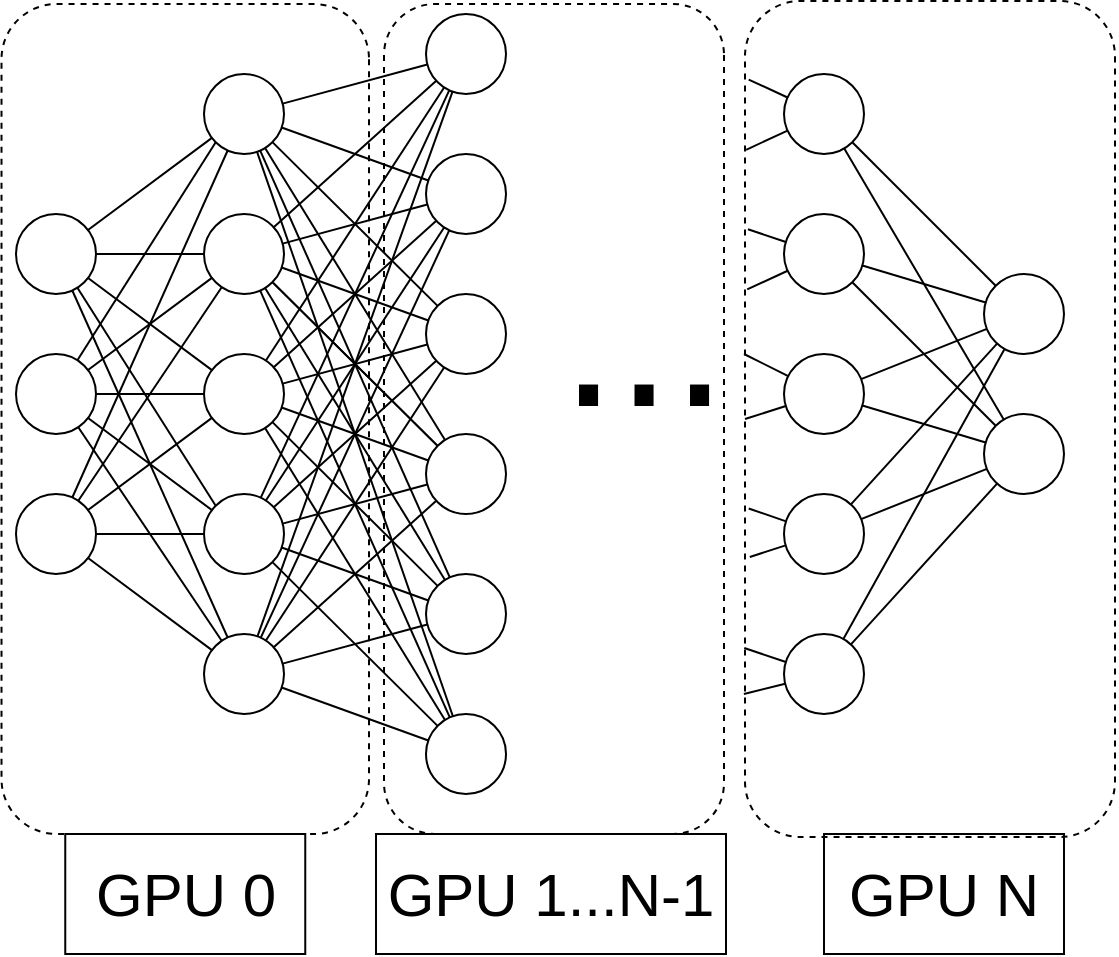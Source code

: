 <mxfile version="20.2.7"><diagram id="J_NKL7f89mMS8cbxVxDd" name="Page-1"><mxGraphModel dx="1221" dy="599" grid="1" gridSize="10" guides="1" tooltips="1" connect="1" arrows="1" fold="1" page="1" pageScale="1" pageWidth="827" pageHeight="1169" math="0" shadow="0"><root><mxCell id="0"/><mxCell id="1" parent="0"/><mxCell id="6TyA4KTFgmTXxKEmRHP9-68" value="..." style="rounded=0;html=1;fillColor=none;strokeColor=none;fontSize=100;align=center;verticalAlign=middle;horizontal=1;whiteSpace=wrap;" vertex="1" parent="1"><mxGeometry x="400" y="125" width="120" height="90" as="geometry"/></mxCell><mxCell id="6TyA4KTFgmTXxKEmRHP9-84" value="" style="rounded=1;whiteSpace=wrap;html=1;fontSize=100;fillColor=none;dashed=1;rotation=90;" vertex="1" parent="1"><mxGeometry x="23.13" y="120.63" width="415" height="183.75" as="geometry"/></mxCell><mxCell id="6TyA4KTFgmTXxKEmRHP9-82" value="" style="rounded=1;whiteSpace=wrap;html=1;fontSize=100;fillColor=none;dashed=1;rotation=90;" vertex="1" parent="1"><mxGeometry x="394" y="120" width="418" height="185" as="geometry"/></mxCell><mxCell id="6TyA4KTFgmTXxKEmRHP9-22" style="rounded=0;orthogonalLoop=1;jettySize=auto;html=1;endArrow=none;endFill=0;" edge="1" parent="1" source="6TyA4KTFgmTXxKEmRHP9-1" target="6TyA4KTFgmTXxKEmRHP9-4"><mxGeometry relative="1" as="geometry"/></mxCell><mxCell id="6TyA4KTFgmTXxKEmRHP9-23" style="edgeStyle=none;rounded=0;orthogonalLoop=1;jettySize=auto;html=1;endArrow=none;endFill=0;" edge="1" parent="1" source="6TyA4KTFgmTXxKEmRHP9-1" target="6TyA4KTFgmTXxKEmRHP9-5"><mxGeometry relative="1" as="geometry"/></mxCell><mxCell id="6TyA4KTFgmTXxKEmRHP9-24" style="edgeStyle=none;rounded=0;orthogonalLoop=1;jettySize=auto;html=1;endArrow=none;endFill=0;" edge="1" parent="1" source="6TyA4KTFgmTXxKEmRHP9-1" target="6TyA4KTFgmTXxKEmRHP9-6"><mxGeometry relative="1" as="geometry"/></mxCell><mxCell id="6TyA4KTFgmTXxKEmRHP9-25" style="edgeStyle=none;rounded=0;orthogonalLoop=1;jettySize=auto;html=1;endArrow=none;endFill=0;entryX=0;entryY=0;entryDx=0;entryDy=0;" edge="1" parent="1" source="6TyA4KTFgmTXxKEmRHP9-1" target="6TyA4KTFgmTXxKEmRHP9-7"><mxGeometry relative="1" as="geometry"/></mxCell><mxCell id="6TyA4KTFgmTXxKEmRHP9-26" style="edgeStyle=none;rounded=0;orthogonalLoop=1;jettySize=auto;html=1;endArrow=none;endFill=0;" edge="1" parent="1" source="6TyA4KTFgmTXxKEmRHP9-1" target="6TyA4KTFgmTXxKEmRHP9-8"><mxGeometry relative="1" as="geometry"/></mxCell><mxCell id="6TyA4KTFgmTXxKEmRHP9-1" value="" style="ellipse;whiteSpace=wrap;html=1;aspect=fixed;" vertex="1" parent="1"><mxGeometry x="146" y="110" width="40" height="40" as="geometry"/></mxCell><mxCell id="6TyA4KTFgmTXxKEmRHP9-27" style="edgeStyle=none;rounded=0;orthogonalLoop=1;jettySize=auto;html=1;entryX=0;entryY=1;entryDx=0;entryDy=0;endArrow=none;endFill=0;" edge="1" parent="1" source="6TyA4KTFgmTXxKEmRHP9-2" target="6TyA4KTFgmTXxKEmRHP9-4"><mxGeometry relative="1" as="geometry"/></mxCell><mxCell id="6TyA4KTFgmTXxKEmRHP9-29" style="edgeStyle=none;rounded=0;orthogonalLoop=1;jettySize=auto;html=1;endArrow=none;endFill=0;" edge="1" parent="1" source="6TyA4KTFgmTXxKEmRHP9-2" target="6TyA4KTFgmTXxKEmRHP9-6"><mxGeometry relative="1" as="geometry"/></mxCell><mxCell id="6TyA4KTFgmTXxKEmRHP9-30" style="edgeStyle=none;rounded=0;orthogonalLoop=1;jettySize=auto;html=1;endArrow=none;endFill=0;" edge="1" parent="1" source="6TyA4KTFgmTXxKEmRHP9-2" target="6TyA4KTFgmTXxKEmRHP9-7"><mxGeometry relative="1" as="geometry"/></mxCell><mxCell id="6TyA4KTFgmTXxKEmRHP9-31" style="edgeStyle=none;rounded=0;orthogonalLoop=1;jettySize=auto;html=1;endArrow=none;endFill=0;" edge="1" parent="1" source="6TyA4KTFgmTXxKEmRHP9-2" target="6TyA4KTFgmTXxKEmRHP9-8"><mxGeometry relative="1" as="geometry"/></mxCell><mxCell id="6TyA4KTFgmTXxKEmRHP9-85" style="edgeStyle=none;rounded=0;orthogonalLoop=1;jettySize=auto;html=1;fontSize=100;endArrow=none;endFill=0;" edge="1" parent="1" source="6TyA4KTFgmTXxKEmRHP9-2" target="6TyA4KTFgmTXxKEmRHP9-5"><mxGeometry relative="1" as="geometry"/></mxCell><mxCell id="6TyA4KTFgmTXxKEmRHP9-2" value="" style="ellipse;whiteSpace=wrap;html=1;aspect=fixed;" vertex="1" parent="1"><mxGeometry x="146" y="180" width="40" height="40" as="geometry"/></mxCell><mxCell id="6TyA4KTFgmTXxKEmRHP9-32" style="edgeStyle=none;rounded=0;orthogonalLoop=1;jettySize=auto;html=1;endArrow=none;endFill=0;" edge="1" parent="1" source="6TyA4KTFgmTXxKEmRHP9-3" target="6TyA4KTFgmTXxKEmRHP9-8"><mxGeometry relative="1" as="geometry"/></mxCell><mxCell id="6TyA4KTFgmTXxKEmRHP9-33" style="edgeStyle=none;rounded=0;orthogonalLoop=1;jettySize=auto;html=1;endArrow=none;endFill=0;" edge="1" parent="1" source="6TyA4KTFgmTXxKEmRHP9-3" target="6TyA4KTFgmTXxKEmRHP9-7"><mxGeometry relative="1" as="geometry"/></mxCell><mxCell id="6TyA4KTFgmTXxKEmRHP9-34" style="edgeStyle=none;rounded=0;orthogonalLoop=1;jettySize=auto;html=1;endArrow=none;endFill=0;" edge="1" parent="1" source="6TyA4KTFgmTXxKEmRHP9-3" target="6TyA4KTFgmTXxKEmRHP9-6"><mxGeometry relative="1" as="geometry"/></mxCell><mxCell id="6TyA4KTFgmTXxKEmRHP9-35" style="edgeStyle=none;rounded=0;orthogonalLoop=1;jettySize=auto;html=1;endArrow=none;endFill=0;" edge="1" parent="1" source="6TyA4KTFgmTXxKEmRHP9-3" target="6TyA4KTFgmTXxKEmRHP9-5"><mxGeometry relative="1" as="geometry"/></mxCell><mxCell id="6TyA4KTFgmTXxKEmRHP9-36" style="edgeStyle=none;rounded=0;orthogonalLoop=1;jettySize=auto;html=1;endArrow=none;endFill=0;" edge="1" parent="1" source="6TyA4KTFgmTXxKEmRHP9-3" target="6TyA4KTFgmTXxKEmRHP9-4"><mxGeometry relative="1" as="geometry"/></mxCell><mxCell id="6TyA4KTFgmTXxKEmRHP9-3" value="" style="ellipse;whiteSpace=wrap;html=1;aspect=fixed;" vertex="1" parent="1"><mxGeometry x="146" y="250" width="40" height="40" as="geometry"/></mxCell><mxCell id="6TyA4KTFgmTXxKEmRHP9-37" style="edgeStyle=none;rounded=0;orthogonalLoop=1;jettySize=auto;html=1;endArrow=none;endFill=0;" edge="1" parent="1" source="6TyA4KTFgmTXxKEmRHP9-4" target="6TyA4KTFgmTXxKEmRHP9-9"><mxGeometry relative="1" as="geometry"/></mxCell><mxCell id="6TyA4KTFgmTXxKEmRHP9-38" style="edgeStyle=none;rounded=0;orthogonalLoop=1;jettySize=auto;html=1;endArrow=none;endFill=0;" edge="1" parent="1" source="6TyA4KTFgmTXxKEmRHP9-4" target="6TyA4KTFgmTXxKEmRHP9-10"><mxGeometry relative="1" as="geometry"/></mxCell><mxCell id="6TyA4KTFgmTXxKEmRHP9-39" style="edgeStyle=none;rounded=0;orthogonalLoop=1;jettySize=auto;html=1;endArrow=none;endFill=0;" edge="1" parent="1" source="6TyA4KTFgmTXxKEmRHP9-4" target="6TyA4KTFgmTXxKEmRHP9-11"><mxGeometry relative="1" as="geometry"/></mxCell><mxCell id="6TyA4KTFgmTXxKEmRHP9-40" style="edgeStyle=none;rounded=0;orthogonalLoop=1;jettySize=auto;html=1;endArrow=none;endFill=0;" edge="1" parent="1" source="6TyA4KTFgmTXxKEmRHP9-4" target="6TyA4KTFgmTXxKEmRHP9-12"><mxGeometry relative="1" as="geometry"/></mxCell><mxCell id="6TyA4KTFgmTXxKEmRHP9-41" style="edgeStyle=none;rounded=0;orthogonalLoop=1;jettySize=auto;html=1;endArrow=none;endFill=0;" edge="1" parent="1" source="6TyA4KTFgmTXxKEmRHP9-4" target="6TyA4KTFgmTXxKEmRHP9-13"><mxGeometry relative="1" as="geometry"/></mxCell><mxCell id="6TyA4KTFgmTXxKEmRHP9-42" style="edgeStyle=none;rounded=0;orthogonalLoop=1;jettySize=auto;html=1;endArrow=none;endFill=0;" edge="1" parent="1" source="6TyA4KTFgmTXxKEmRHP9-4" target="6TyA4KTFgmTXxKEmRHP9-14"><mxGeometry relative="1" as="geometry"/></mxCell><mxCell id="6TyA4KTFgmTXxKEmRHP9-4" value="" style="ellipse;whiteSpace=wrap;html=1;aspect=fixed;" vertex="1" parent="1"><mxGeometry x="240" y="40" width="40" height="40" as="geometry"/></mxCell><mxCell id="6TyA4KTFgmTXxKEmRHP9-43" style="edgeStyle=none;rounded=0;orthogonalLoop=1;jettySize=auto;html=1;endArrow=none;endFill=0;" edge="1" parent="1" source="6TyA4KTFgmTXxKEmRHP9-5" target="6TyA4KTFgmTXxKEmRHP9-9"><mxGeometry relative="1" as="geometry"/></mxCell><mxCell id="6TyA4KTFgmTXxKEmRHP9-44" style="edgeStyle=none;rounded=0;orthogonalLoop=1;jettySize=auto;html=1;endArrow=none;endFill=0;" edge="1" parent="1" source="6TyA4KTFgmTXxKEmRHP9-5" target="6TyA4KTFgmTXxKEmRHP9-10"><mxGeometry relative="1" as="geometry"/></mxCell><mxCell id="6TyA4KTFgmTXxKEmRHP9-45" style="edgeStyle=none;rounded=0;orthogonalLoop=1;jettySize=auto;html=1;endArrow=none;endFill=0;" edge="1" parent="1" source="6TyA4KTFgmTXxKEmRHP9-5" target="6TyA4KTFgmTXxKEmRHP9-11"><mxGeometry relative="1" as="geometry"/></mxCell><mxCell id="6TyA4KTFgmTXxKEmRHP9-46" style="edgeStyle=none;rounded=0;orthogonalLoop=1;jettySize=auto;html=1;endArrow=none;endFill=0;" edge="1" parent="1" source="6TyA4KTFgmTXxKEmRHP9-5" target="6TyA4KTFgmTXxKEmRHP9-12"><mxGeometry relative="1" as="geometry"/></mxCell><mxCell id="6TyA4KTFgmTXxKEmRHP9-47" style="edgeStyle=none;rounded=0;orthogonalLoop=1;jettySize=auto;html=1;endArrow=none;endFill=0;" edge="1" parent="1" source="6TyA4KTFgmTXxKEmRHP9-5" target="6TyA4KTFgmTXxKEmRHP9-12"><mxGeometry relative="1" as="geometry"/></mxCell><mxCell id="6TyA4KTFgmTXxKEmRHP9-48" style="edgeStyle=none;rounded=0;orthogonalLoop=1;jettySize=auto;html=1;endArrow=none;endFill=0;" edge="1" parent="1" source="6TyA4KTFgmTXxKEmRHP9-5" target="6TyA4KTFgmTXxKEmRHP9-13"><mxGeometry relative="1" as="geometry"/></mxCell><mxCell id="6TyA4KTFgmTXxKEmRHP9-49" style="edgeStyle=none;rounded=0;orthogonalLoop=1;jettySize=auto;html=1;endArrow=none;endFill=0;" edge="1" parent="1" source="6TyA4KTFgmTXxKEmRHP9-5" target="6TyA4KTFgmTXxKEmRHP9-14"><mxGeometry relative="1" as="geometry"/></mxCell><mxCell id="6TyA4KTFgmTXxKEmRHP9-5" value="" style="ellipse;whiteSpace=wrap;html=1;aspect=fixed;" vertex="1" parent="1"><mxGeometry x="240" y="110" width="40" height="40" as="geometry"/></mxCell><mxCell id="6TyA4KTFgmTXxKEmRHP9-50" style="edgeStyle=none;rounded=0;orthogonalLoop=1;jettySize=auto;html=1;endArrow=none;endFill=0;" edge="1" parent="1" source="6TyA4KTFgmTXxKEmRHP9-6" target="6TyA4KTFgmTXxKEmRHP9-9"><mxGeometry relative="1" as="geometry"/></mxCell><mxCell id="6TyA4KTFgmTXxKEmRHP9-51" style="edgeStyle=none;rounded=0;orthogonalLoop=1;jettySize=auto;html=1;endArrow=none;endFill=0;" edge="1" parent="1" source="6TyA4KTFgmTXxKEmRHP9-6" target="6TyA4KTFgmTXxKEmRHP9-10"><mxGeometry relative="1" as="geometry"/></mxCell><mxCell id="6TyA4KTFgmTXxKEmRHP9-52" style="edgeStyle=none;rounded=0;orthogonalLoop=1;jettySize=auto;html=1;endArrow=none;endFill=0;" edge="1" parent="1" source="6TyA4KTFgmTXxKEmRHP9-6" target="6TyA4KTFgmTXxKEmRHP9-11"><mxGeometry relative="1" as="geometry"/></mxCell><mxCell id="6TyA4KTFgmTXxKEmRHP9-53" style="edgeStyle=none;rounded=0;orthogonalLoop=1;jettySize=auto;html=1;endArrow=none;endFill=0;" edge="1" parent="1" source="6TyA4KTFgmTXxKEmRHP9-6" target="6TyA4KTFgmTXxKEmRHP9-12"><mxGeometry relative="1" as="geometry"/></mxCell><mxCell id="6TyA4KTFgmTXxKEmRHP9-54" style="edgeStyle=none;rounded=0;orthogonalLoop=1;jettySize=auto;html=1;endArrow=none;endFill=0;" edge="1" parent="1" source="6TyA4KTFgmTXxKEmRHP9-6" target="6TyA4KTFgmTXxKEmRHP9-13"><mxGeometry relative="1" as="geometry"/></mxCell><mxCell id="6TyA4KTFgmTXxKEmRHP9-55" style="edgeStyle=none;rounded=0;orthogonalLoop=1;jettySize=auto;html=1;endArrow=none;endFill=0;" edge="1" parent="1" source="6TyA4KTFgmTXxKEmRHP9-6" target="6TyA4KTFgmTXxKEmRHP9-14"><mxGeometry relative="1" as="geometry"/></mxCell><mxCell id="6TyA4KTFgmTXxKEmRHP9-6" value="" style="ellipse;whiteSpace=wrap;html=1;aspect=fixed;" vertex="1" parent="1"><mxGeometry x="240" y="180" width="40" height="40" as="geometry"/></mxCell><mxCell id="6TyA4KTFgmTXxKEmRHP9-56" style="edgeStyle=none;rounded=0;orthogonalLoop=1;jettySize=auto;html=1;endArrow=none;endFill=0;" edge="1" parent="1" source="6TyA4KTFgmTXxKEmRHP9-7" target="6TyA4KTFgmTXxKEmRHP9-9"><mxGeometry relative="1" as="geometry"/></mxCell><mxCell id="6TyA4KTFgmTXxKEmRHP9-57" style="edgeStyle=none;rounded=0;orthogonalLoop=1;jettySize=auto;html=1;endArrow=none;endFill=0;" edge="1" parent="1" source="6TyA4KTFgmTXxKEmRHP9-7" target="6TyA4KTFgmTXxKEmRHP9-10"><mxGeometry relative="1" as="geometry"/></mxCell><mxCell id="6TyA4KTFgmTXxKEmRHP9-58" style="edgeStyle=none;rounded=0;orthogonalLoop=1;jettySize=auto;html=1;endArrow=none;endFill=0;" edge="1" parent="1" source="6TyA4KTFgmTXxKEmRHP9-7" target="6TyA4KTFgmTXxKEmRHP9-11"><mxGeometry relative="1" as="geometry"/></mxCell><mxCell id="6TyA4KTFgmTXxKEmRHP9-59" style="edgeStyle=none;rounded=0;orthogonalLoop=1;jettySize=auto;html=1;endArrow=none;endFill=0;" edge="1" parent="1" source="6TyA4KTFgmTXxKEmRHP9-7" target="6TyA4KTFgmTXxKEmRHP9-12"><mxGeometry relative="1" as="geometry"/></mxCell><mxCell id="6TyA4KTFgmTXxKEmRHP9-60" style="edgeStyle=none;rounded=0;orthogonalLoop=1;jettySize=auto;html=1;endArrow=none;endFill=0;" edge="1" parent="1" source="6TyA4KTFgmTXxKEmRHP9-7" target="6TyA4KTFgmTXxKEmRHP9-13"><mxGeometry relative="1" as="geometry"/></mxCell><mxCell id="6TyA4KTFgmTXxKEmRHP9-61" style="edgeStyle=none;rounded=0;orthogonalLoop=1;jettySize=auto;html=1;endArrow=none;endFill=0;" edge="1" parent="1" source="6TyA4KTFgmTXxKEmRHP9-7" target="6TyA4KTFgmTXxKEmRHP9-14"><mxGeometry relative="1" as="geometry"/></mxCell><mxCell id="6TyA4KTFgmTXxKEmRHP9-7" value="" style="ellipse;whiteSpace=wrap;html=1;aspect=fixed;" vertex="1" parent="1"><mxGeometry x="240" y="250" width="40" height="40" as="geometry"/></mxCell><mxCell id="6TyA4KTFgmTXxKEmRHP9-62" style="edgeStyle=none;rounded=0;orthogonalLoop=1;jettySize=auto;html=1;endArrow=none;endFill=0;" edge="1" parent="1" source="6TyA4KTFgmTXxKEmRHP9-8" target="6TyA4KTFgmTXxKEmRHP9-9"><mxGeometry relative="1" as="geometry"/></mxCell><mxCell id="6TyA4KTFgmTXxKEmRHP9-63" style="edgeStyle=none;rounded=0;orthogonalLoop=1;jettySize=auto;html=1;endArrow=none;endFill=0;" edge="1" parent="1" source="6TyA4KTFgmTXxKEmRHP9-8" target="6TyA4KTFgmTXxKEmRHP9-10"><mxGeometry relative="1" as="geometry"/></mxCell><mxCell id="6TyA4KTFgmTXxKEmRHP9-64" style="edgeStyle=none;rounded=0;orthogonalLoop=1;jettySize=auto;html=1;endArrow=none;endFill=0;" edge="1" parent="1" source="6TyA4KTFgmTXxKEmRHP9-8" target="6TyA4KTFgmTXxKEmRHP9-11"><mxGeometry relative="1" as="geometry"/></mxCell><mxCell id="6TyA4KTFgmTXxKEmRHP9-65" style="edgeStyle=none;rounded=0;orthogonalLoop=1;jettySize=auto;html=1;endArrow=none;endFill=0;" edge="1" parent="1" source="6TyA4KTFgmTXxKEmRHP9-8" target="6TyA4KTFgmTXxKEmRHP9-12"><mxGeometry relative="1" as="geometry"/></mxCell><mxCell id="6TyA4KTFgmTXxKEmRHP9-66" style="edgeStyle=none;rounded=0;orthogonalLoop=1;jettySize=auto;html=1;endArrow=none;endFill=0;" edge="1" parent="1" source="6TyA4KTFgmTXxKEmRHP9-8" target="6TyA4KTFgmTXxKEmRHP9-13"><mxGeometry relative="1" as="geometry"/></mxCell><mxCell id="6TyA4KTFgmTXxKEmRHP9-67" style="edgeStyle=none;rounded=0;orthogonalLoop=1;jettySize=auto;html=1;endArrow=none;endFill=0;" edge="1" parent="1" source="6TyA4KTFgmTXxKEmRHP9-8" target="6TyA4KTFgmTXxKEmRHP9-14"><mxGeometry relative="1" as="geometry"/></mxCell><mxCell id="6TyA4KTFgmTXxKEmRHP9-8" value="" style="ellipse;whiteSpace=wrap;html=1;aspect=fixed;" vertex="1" parent="1"><mxGeometry x="240" y="320" width="40" height="40" as="geometry"/></mxCell><mxCell id="6TyA4KTFgmTXxKEmRHP9-9" value="" style="ellipse;whiteSpace=wrap;html=1;aspect=fixed;" vertex="1" parent="1"><mxGeometry x="351" y="10" width="40" height="40" as="geometry"/></mxCell><mxCell id="6TyA4KTFgmTXxKEmRHP9-10" value="" style="ellipse;whiteSpace=wrap;html=1;aspect=fixed;" vertex="1" parent="1"><mxGeometry x="351" y="80" width="40" height="40" as="geometry"/></mxCell><mxCell id="6TyA4KTFgmTXxKEmRHP9-11" value="" style="ellipse;whiteSpace=wrap;html=1;aspect=fixed;" vertex="1" parent="1"><mxGeometry x="351" y="150" width="40" height="40" as="geometry"/></mxCell><mxCell id="6TyA4KTFgmTXxKEmRHP9-12" value="" style="ellipse;whiteSpace=wrap;html=1;aspect=fixed;" vertex="1" parent="1"><mxGeometry x="351" y="220" width="40" height="40" as="geometry"/></mxCell><mxCell id="6TyA4KTFgmTXxKEmRHP9-13" value="" style="ellipse;whiteSpace=wrap;html=1;aspect=fixed;" vertex="1" parent="1"><mxGeometry x="351" y="290" width="40" height="40" as="geometry"/></mxCell><mxCell id="6TyA4KTFgmTXxKEmRHP9-14" value="" style="ellipse;whiteSpace=wrap;html=1;aspect=fixed;" vertex="1" parent="1"><mxGeometry x="351" y="360" width="40" height="40" as="geometry"/></mxCell><mxCell id="6TyA4KTFgmTXxKEmRHP9-69" style="edgeStyle=none;rounded=0;orthogonalLoop=1;jettySize=auto;html=1;fontSize=100;endArrow=none;endFill=0;" edge="1" parent="1" source="6TyA4KTFgmTXxKEmRHP9-15" target="6TyA4KTFgmTXxKEmRHP9-20"><mxGeometry relative="1" as="geometry"/></mxCell><mxCell id="6TyA4KTFgmTXxKEmRHP9-75" style="edgeStyle=none;rounded=0;orthogonalLoop=1;jettySize=auto;html=1;fontSize=100;endArrow=none;endFill=0;" edge="1" parent="1" source="6TyA4KTFgmTXxKEmRHP9-15" target="6TyA4KTFgmTXxKEmRHP9-21"><mxGeometry relative="1" as="geometry"/></mxCell><mxCell id="6TyA4KTFgmTXxKEmRHP9-91" style="edgeStyle=none;rounded=0;orthogonalLoop=1;jettySize=auto;html=1;entryX=0.094;entryY=0.99;entryDx=0;entryDy=0;entryPerimeter=0;fontSize=30;endArrow=none;endFill=0;" edge="1" parent="1" source="6TyA4KTFgmTXxKEmRHP9-15" target="6TyA4KTFgmTXxKEmRHP9-82"><mxGeometry relative="1" as="geometry"/></mxCell><mxCell id="6TyA4KTFgmTXxKEmRHP9-92" style="edgeStyle=none;rounded=0;orthogonalLoop=1;jettySize=auto;html=1;entryX=0.178;entryY=0.997;entryDx=0;entryDy=0;entryPerimeter=0;fontSize=30;endArrow=none;endFill=0;" edge="1" parent="1" source="6TyA4KTFgmTXxKEmRHP9-15" target="6TyA4KTFgmTXxKEmRHP9-82"><mxGeometry relative="1" as="geometry"/></mxCell><mxCell id="6TyA4KTFgmTXxKEmRHP9-15" value="" style="ellipse;whiteSpace=wrap;html=1;aspect=fixed;" vertex="1" parent="1"><mxGeometry x="530" y="40" width="40" height="40" as="geometry"/></mxCell><mxCell id="6TyA4KTFgmTXxKEmRHP9-70" style="edgeStyle=none;rounded=0;orthogonalLoop=1;jettySize=auto;html=1;fontSize=100;endArrow=none;endFill=0;" edge="1" parent="1" source="6TyA4KTFgmTXxKEmRHP9-16" target="6TyA4KTFgmTXxKEmRHP9-20"><mxGeometry relative="1" as="geometry"/></mxCell><mxCell id="6TyA4KTFgmTXxKEmRHP9-76" style="edgeStyle=none;rounded=0;orthogonalLoop=1;jettySize=auto;html=1;fontSize=100;endArrow=none;endFill=0;" edge="1" parent="1" source="6TyA4KTFgmTXxKEmRHP9-16" target="6TyA4KTFgmTXxKEmRHP9-21"><mxGeometry relative="1" as="geometry"/></mxCell><mxCell id="6TyA4KTFgmTXxKEmRHP9-93" style="edgeStyle=none;rounded=0;orthogonalLoop=1;jettySize=auto;html=1;entryX=0.273;entryY=0.992;entryDx=0;entryDy=0;entryPerimeter=0;fontSize=30;endArrow=none;endFill=0;" edge="1" parent="1" source="6TyA4KTFgmTXxKEmRHP9-16" target="6TyA4KTFgmTXxKEmRHP9-82"><mxGeometry relative="1" as="geometry"/></mxCell><mxCell id="6TyA4KTFgmTXxKEmRHP9-95" style="edgeStyle=none;rounded=0;orthogonalLoop=1;jettySize=auto;html=1;entryX=0.345;entryY=0.994;entryDx=0;entryDy=0;entryPerimeter=0;fontSize=30;endArrow=none;endFill=0;" edge="1" parent="1" source="6TyA4KTFgmTXxKEmRHP9-16" target="6TyA4KTFgmTXxKEmRHP9-82"><mxGeometry relative="1" as="geometry"/></mxCell><mxCell id="6TyA4KTFgmTXxKEmRHP9-16" value="" style="ellipse;whiteSpace=wrap;html=1;aspect=fixed;" vertex="1" parent="1"><mxGeometry x="530" y="110" width="40" height="40" as="geometry"/></mxCell><mxCell id="6TyA4KTFgmTXxKEmRHP9-72" style="edgeStyle=none;rounded=0;orthogonalLoop=1;jettySize=auto;html=1;fontSize=100;endArrow=none;endFill=0;" edge="1" parent="1" source="6TyA4KTFgmTXxKEmRHP9-17" target="6TyA4KTFgmTXxKEmRHP9-20"><mxGeometry relative="1" as="geometry"/></mxCell><mxCell id="6TyA4KTFgmTXxKEmRHP9-77" style="edgeStyle=none;rounded=0;orthogonalLoop=1;jettySize=auto;html=1;fontSize=100;endArrow=none;endFill=0;" edge="1" parent="1" source="6TyA4KTFgmTXxKEmRHP9-17" target="6TyA4KTFgmTXxKEmRHP9-21"><mxGeometry relative="1" as="geometry"/></mxCell><mxCell id="6TyA4KTFgmTXxKEmRHP9-96" style="edgeStyle=none;rounded=0;orthogonalLoop=1;jettySize=auto;html=1;fontSize=30;endArrow=none;endFill=0;" edge="1" parent="1" source="6TyA4KTFgmTXxKEmRHP9-17"><mxGeometry relative="1" as="geometry"><mxPoint x="510" y="180" as="targetPoint"/></mxGeometry></mxCell><mxCell id="6TyA4KTFgmTXxKEmRHP9-97" style="edgeStyle=none;rounded=0;orthogonalLoop=1;jettySize=auto;html=1;entryX=0.5;entryY=1;entryDx=0;entryDy=0;fontSize=30;endArrow=none;endFill=0;" edge="1" parent="1" source="6TyA4KTFgmTXxKEmRHP9-17" target="6TyA4KTFgmTXxKEmRHP9-82"><mxGeometry relative="1" as="geometry"/></mxCell><mxCell id="6TyA4KTFgmTXxKEmRHP9-17" value="" style="ellipse;whiteSpace=wrap;html=1;aspect=fixed;" vertex="1" parent="1"><mxGeometry x="530" y="180" width="40" height="40" as="geometry"/></mxCell><mxCell id="6TyA4KTFgmTXxKEmRHP9-73" style="edgeStyle=none;rounded=0;orthogonalLoop=1;jettySize=auto;html=1;fontSize=100;endArrow=none;endFill=0;" edge="1" parent="1" source="6TyA4KTFgmTXxKEmRHP9-18" target="6TyA4KTFgmTXxKEmRHP9-20"><mxGeometry relative="1" as="geometry"/></mxCell><mxCell id="6TyA4KTFgmTXxKEmRHP9-78" style="edgeStyle=none;rounded=0;orthogonalLoop=1;jettySize=auto;html=1;fontSize=100;endArrow=none;endFill=0;" edge="1" parent="1" source="6TyA4KTFgmTXxKEmRHP9-18" target="6TyA4KTFgmTXxKEmRHP9-21"><mxGeometry relative="1" as="geometry"/></mxCell><mxCell id="6TyA4KTFgmTXxKEmRHP9-98" style="edgeStyle=none;rounded=0;orthogonalLoop=1;jettySize=auto;html=1;entryX=0.607;entryY=0.99;entryDx=0;entryDy=0;entryPerimeter=0;fontSize=30;endArrow=none;endFill=0;" edge="1" parent="1" source="6TyA4KTFgmTXxKEmRHP9-18" target="6TyA4KTFgmTXxKEmRHP9-82"><mxGeometry relative="1" as="geometry"/></mxCell><mxCell id="6TyA4KTFgmTXxKEmRHP9-99" style="edgeStyle=none;rounded=0;orthogonalLoop=1;jettySize=auto;html=1;entryX=0.665;entryY=0.987;entryDx=0;entryDy=0;entryPerimeter=0;fontSize=30;endArrow=none;endFill=0;" edge="1" parent="1" source="6TyA4KTFgmTXxKEmRHP9-18" target="6TyA4KTFgmTXxKEmRHP9-82"><mxGeometry relative="1" as="geometry"/></mxCell><mxCell id="6TyA4KTFgmTXxKEmRHP9-18" value="" style="ellipse;whiteSpace=wrap;html=1;aspect=fixed;" vertex="1" parent="1"><mxGeometry x="530" y="250" width="40" height="40" as="geometry"/></mxCell><mxCell id="6TyA4KTFgmTXxKEmRHP9-74" style="edgeStyle=none;rounded=0;orthogonalLoop=1;jettySize=auto;html=1;fontSize=100;endArrow=none;endFill=0;" edge="1" parent="1" source="6TyA4KTFgmTXxKEmRHP9-19" target="6TyA4KTFgmTXxKEmRHP9-20"><mxGeometry relative="1" as="geometry"/></mxCell><mxCell id="6TyA4KTFgmTXxKEmRHP9-100" style="edgeStyle=none;rounded=0;orthogonalLoop=1;jettySize=auto;html=1;entryX=0.774;entryY=1.002;entryDx=0;entryDy=0;entryPerimeter=0;fontSize=30;endArrow=none;endFill=0;" edge="1" parent="1" source="6TyA4KTFgmTXxKEmRHP9-19" target="6TyA4KTFgmTXxKEmRHP9-82"><mxGeometry relative="1" as="geometry"/></mxCell><mxCell id="6TyA4KTFgmTXxKEmRHP9-101" style="edgeStyle=none;rounded=0;orthogonalLoop=1;jettySize=auto;html=1;entryX=0.829;entryY=1.003;entryDx=0;entryDy=0;entryPerimeter=0;fontSize=30;endArrow=none;endFill=0;" edge="1" parent="1" source="6TyA4KTFgmTXxKEmRHP9-19" target="6TyA4KTFgmTXxKEmRHP9-82"><mxGeometry relative="1" as="geometry"/></mxCell><mxCell id="6TyA4KTFgmTXxKEmRHP9-102" style="edgeStyle=none;rounded=0;orthogonalLoop=1;jettySize=auto;html=1;fontSize=30;endArrow=none;endFill=0;" edge="1" parent="1" source="6TyA4KTFgmTXxKEmRHP9-19" target="6TyA4KTFgmTXxKEmRHP9-21"><mxGeometry relative="1" as="geometry"/></mxCell><mxCell id="6TyA4KTFgmTXxKEmRHP9-19" value="" style="ellipse;whiteSpace=wrap;html=1;aspect=fixed;" vertex="1" parent="1"><mxGeometry x="530" y="320" width="40" height="40" as="geometry"/></mxCell><mxCell id="6TyA4KTFgmTXxKEmRHP9-20" value="" style="ellipse;whiteSpace=wrap;html=1;aspect=fixed;" vertex="1" parent="1"><mxGeometry x="630" y="140" width="40" height="40" as="geometry"/></mxCell><mxCell id="6TyA4KTFgmTXxKEmRHP9-21" value="" style="ellipse;whiteSpace=wrap;html=1;aspect=fixed;" vertex="1" parent="1"><mxGeometry x="630" y="210" width="40" height="40" as="geometry"/></mxCell><mxCell id="6TyA4KTFgmTXxKEmRHP9-81" value="" style="rounded=1;whiteSpace=wrap;html=1;fontSize=100;fillColor=none;dashed=1;rotation=90;" vertex="1" parent="1"><mxGeometry x="207.5" y="127.5" width="415" height="170" as="geometry"/></mxCell><mxCell id="6TyA4KTFgmTXxKEmRHP9-88" value="GPU 0" style="rounded=0;whiteSpace=wrap;html=1;fontSize=30;fillColor=none;" vertex="1" parent="1"><mxGeometry x="170.63" y="420" width="120" height="60" as="geometry"/></mxCell><mxCell id="6TyA4KTFgmTXxKEmRHP9-89" value="GPU 1...N-1" style="rounded=0;whiteSpace=wrap;html=1;fontSize=30;fillColor=none;" vertex="1" parent="1"><mxGeometry x="326" y="420" width="175" height="60" as="geometry"/></mxCell><mxCell id="6TyA4KTFgmTXxKEmRHP9-90" value="GPU N" style="rounded=0;whiteSpace=wrap;html=1;fontSize=30;fillColor=none;" vertex="1" parent="1"><mxGeometry x="550" y="420" width="120" height="60" as="geometry"/></mxCell></root></mxGraphModel></diagram></mxfile>